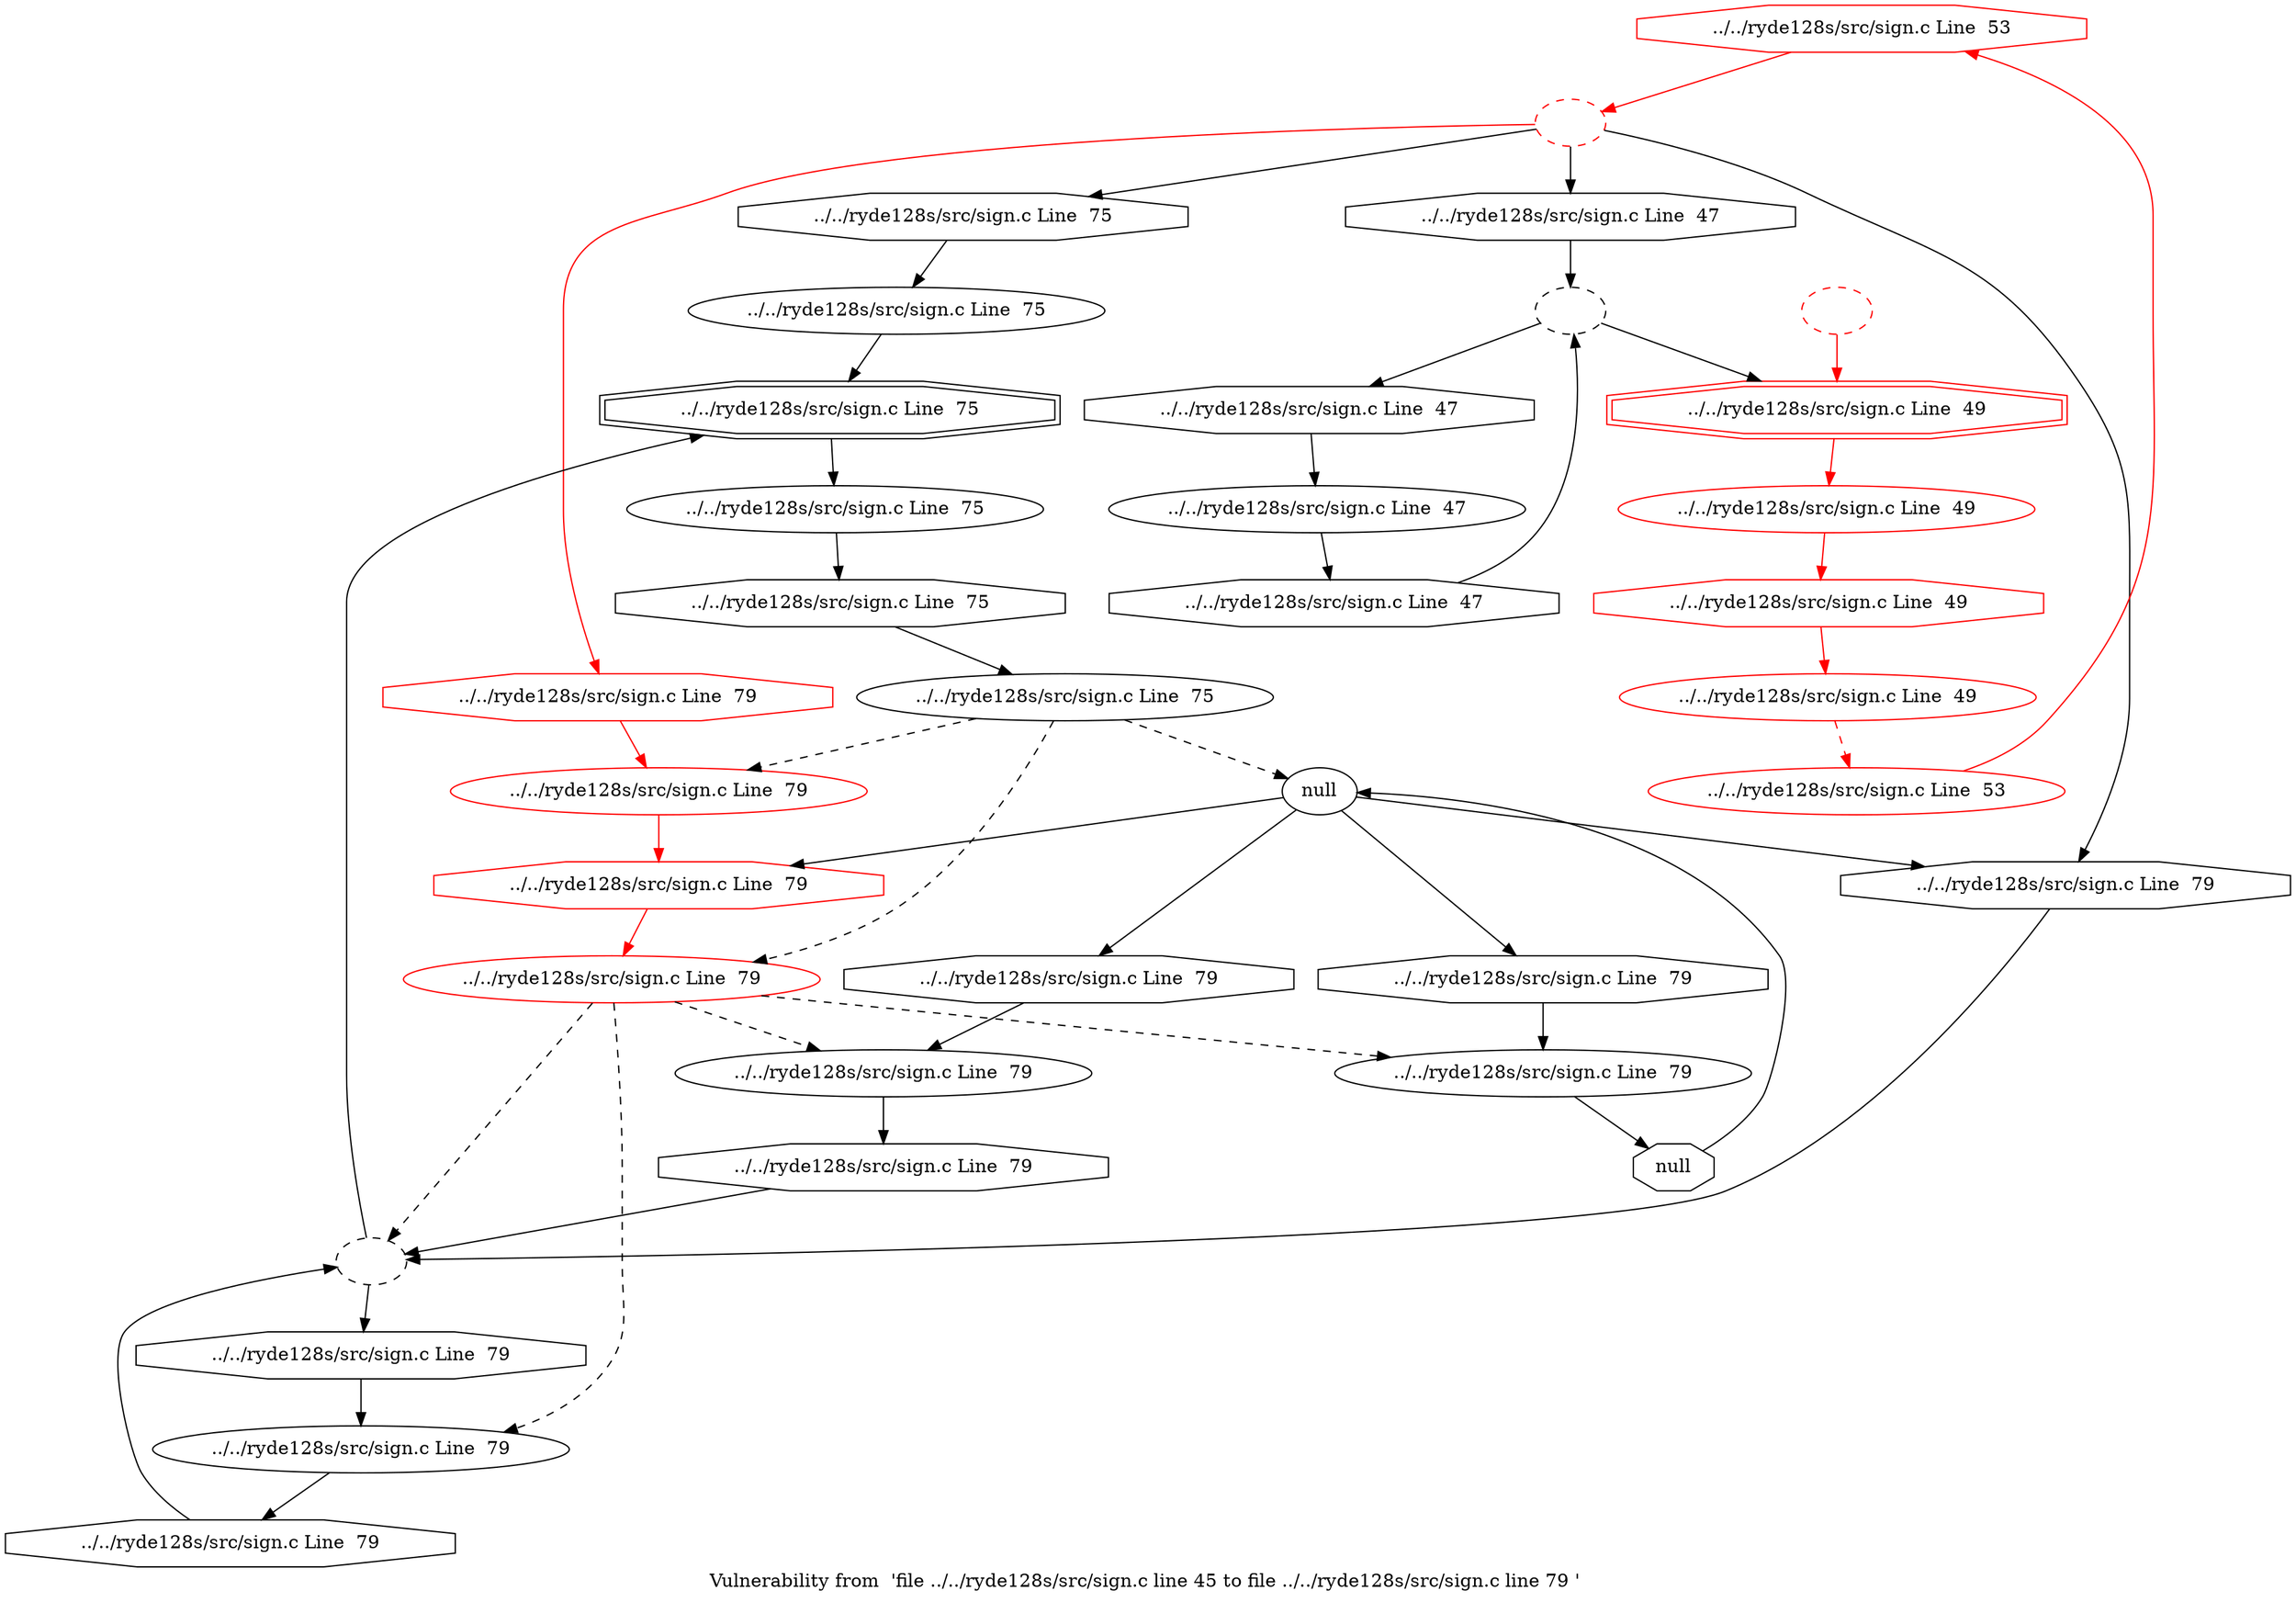 digraph "Vulnerability from 'file ../../ryde128s/src/sign.c line 45 to file ../../ryde128s/src/sign.c line 79 '  "{
label="Vulnerability from  'file ../../ryde128s/src/sign.c line 45 to file ../../ryde128s/src/sign.c line 79 ' ";
node_194[shape=octagon,style=solid,label="../../ryde128s/src/sign.c Line  53", color=red]
node_184[shape=ellipse,style=dashed,label="", color=red]
"node_194"->"node_184" [color=red]
node_195[shape=ellipse,style=dashed,label=""]
node_199[shape=doubleoctagon,style=solid,label="../../ryde128s/src/sign.c Line  75"]
"node_195"->"node_199"
node_214[shape=octagon,style=solid,label="../../ryde128s/src/sign.c Line  79"]
"node_195"->"node_214"
node_196[shape=ellipse,style=solid,label="../../ryde128s/src/sign.c Line  75"]
"node_196"->"node_199"
node_197[shape=octagon,style=solid,label="../../ryde128s/src/sign.c Line  75"]
"node_197"->"node_196"
node_198[shape=ellipse,style=solid,label="../../ryde128s/src/sign.c Line  75"]
node_201[shape=octagon,style=solid,label="../../ryde128s/src/sign.c Line  75"]
"node_198"->"node_201"
"node_199"->"node_198"
node_200[shape=ellipse,style=solid,label="../../ryde128s/src/sign.c Line  75"]
node_202[shape=ellipse,style=solid,label="null"]
"node_200"->"node_202" [style=dashed]
node_206[shape=ellipse,style=solid,label="../../ryde128s/src/sign.c Line  79", color=red]
"node_200"->"node_206" [style=dashed]
node_208[shape=ellipse,style=solid,label="../../ryde128s/src/sign.c Line  79", color=red]
"node_200"->"node_208" [style=dashed]
"node_201"->"node_200"
node_205[shape=octagon,style=solid,label="../../ryde128s/src/sign.c Line  79"]
"node_202"->"node_205"
node_209[shape=octagon,style=solid,label="../../ryde128s/src/sign.c Line  79", color=red]
"node_202"->"node_209"
node_211[shape=octagon,style=solid,label="../../ryde128s/src/sign.c Line  79"]
"node_202"->"node_211"
node_215[shape=octagon,style=solid,label="../../ryde128s/src/sign.c Line  79"]
"node_202"->"node_215"
node_203[shape=octagon,style=solid,label="null"]
"node_203"->"node_202"
node_204[shape=ellipse,style=solid,label="../../ryde128s/src/sign.c Line  79"]
"node_204"->"node_203"
"node_205"->"node_204"
"node_206"->"node_209" [color=red]
node_207[shape=octagon,style=solid,label="../../ryde128s/src/sign.c Line  79", color=red]
"node_207"->"node_206" [color=red]
"node_208"->"node_195" [style=dashed]
"node_208"->"node_204" [style=dashed]
node_210[shape=ellipse,style=solid,label="../../ryde128s/src/sign.c Line  79"]
"node_208"->"node_210" [style=dashed]
node_213[shape=ellipse,style=solid,label="../../ryde128s/src/sign.c Line  79"]
"node_208"->"node_213" [style=dashed]
node_188[shape=ellipse,style=solid,label="../../ryde128s/src/sign.c Line  49", color=red]
node_192[shape=octagon,style=solid,label="../../ryde128s/src/sign.c Line  49", color=red]
"node_188"->"node_192" [color=red]
node_187[shape=octagon,style=solid,label="../../ryde128s/src/sign.c Line  47"]
node_182[shape=ellipse,style=dashed,label=""]
"node_187"->"node_182"
node_186[shape=octagon,style=solid,label="../../ryde128s/src/sign.c Line  47"]
node_185[shape=ellipse,style=solid,label="../../ryde128s/src/sign.c Line  47"]
"node_186"->"node_185"
"node_185"->"node_187"
"node_184"->"node_197"
"node_184"->"node_207" [color=red]
"node_184"->"node_215"
node_183[shape=octagon,style=solid,label="../../ryde128s/src/sign.c Line  47"]
"node_184"->"node_183"
node_189[shape=doubleoctagon,style=solid,label="../../ryde128s/src/sign.c Line  49", color=red]
"node_189"->"node_188" [color=red]
node_190[shape=ellipse,style=dashed,label="", color=red]
"node_190"->"node_189" [color=red]
node_191[shape=ellipse,style=solid,label="../../ryde128s/src/sign.c Line  49", color=red]
node_193[shape=ellipse,style=solid,label="../../ryde128s/src/sign.c Line  53", color=red]
"node_191"->"node_193" [color=red, style=dashed]
"node_192"->"node_191" [color=red]
"node_193"->"node_194" [color=red]
"node_209"->"node_208" [color=red]
node_212[shape=octagon,style=solid,label="../../ryde128s/src/sign.c Line  79"]
"node_210"->"node_212"
"node_211"->"node_210"
"node_212"->"node_195"
node_216[shape=octagon,style=solid,label="../../ryde128s/src/sign.c Line  79"]
"node_213"->"node_216"
"node_214"->"node_213"
"node_215"->"node_195"
"node_216"->"node_195"
"node_183"->"node_182"
"node_182"->"node_186"
"node_182"->"node_189"
}


